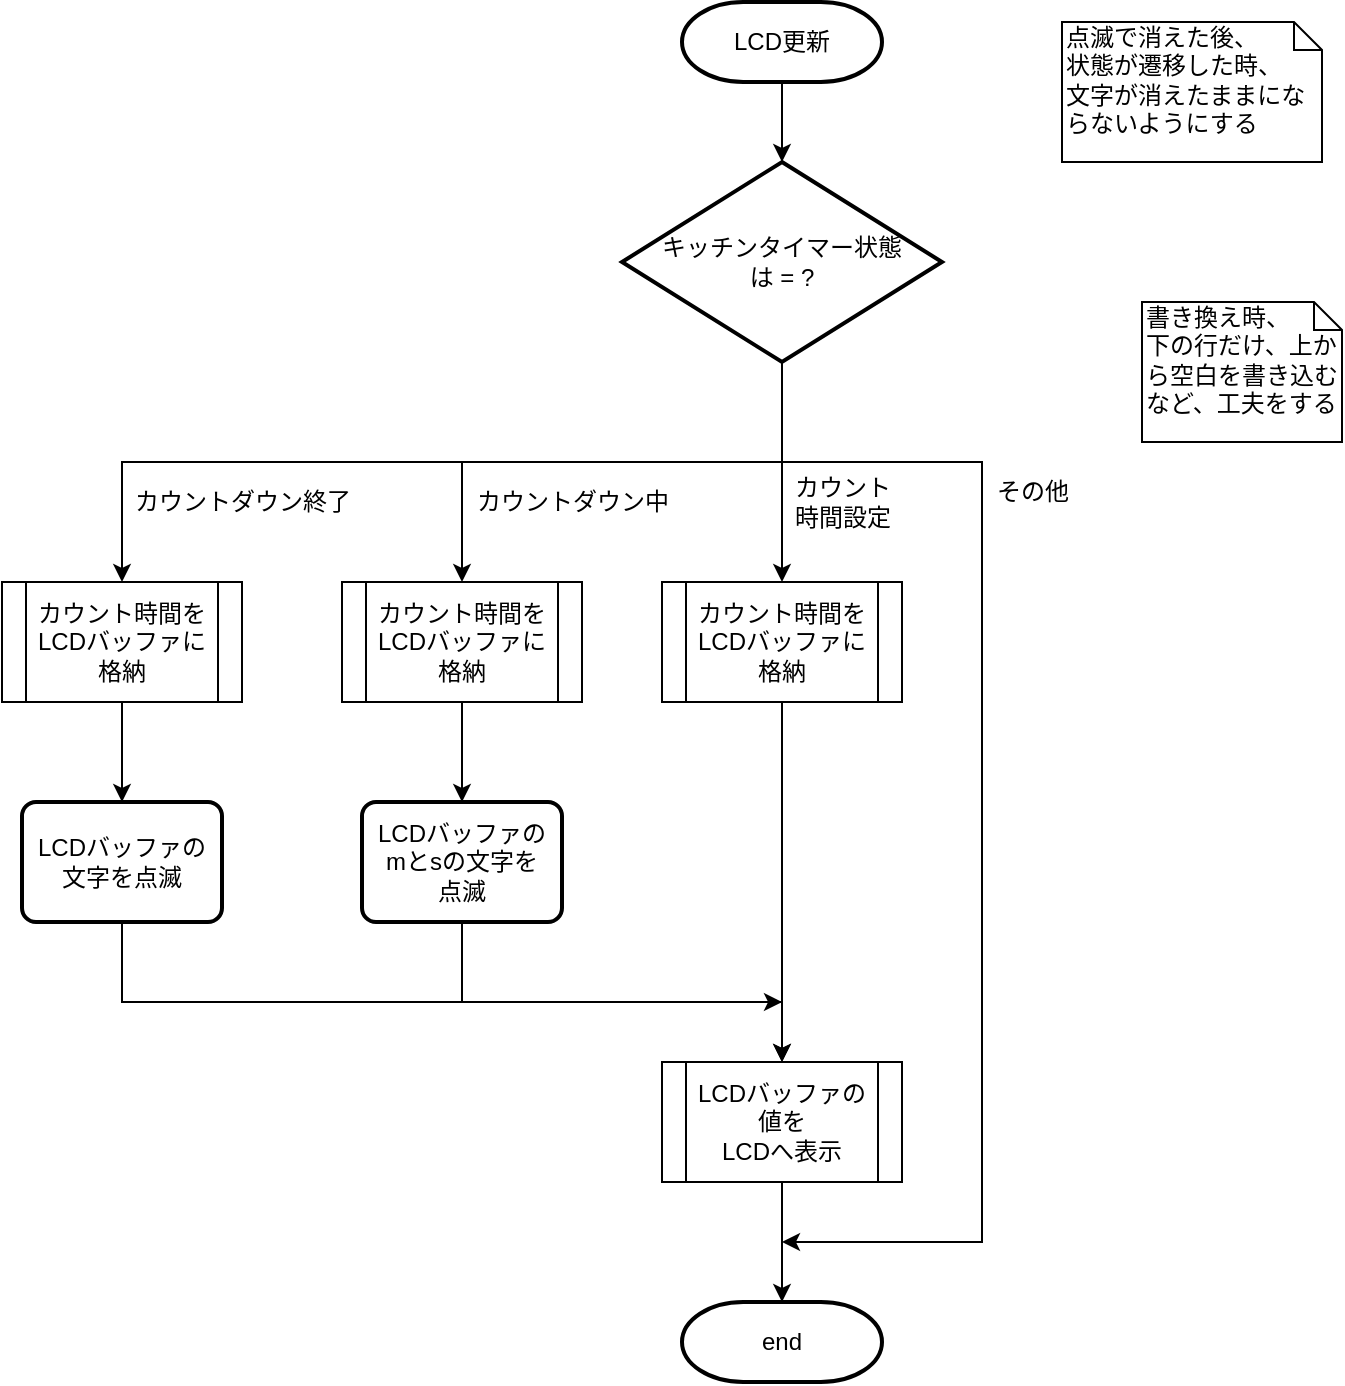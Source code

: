 <mxfile version="13.3.9" type="device" pages="2"><diagram id="C5RBs43oDa-KdzZeNtuy" name="LCDClass"><mxGraphModel dx="1527" dy="813" grid="1" gridSize="10" guides="1" tooltips="1" connect="1" arrows="1" fold="1" page="1" pageScale="1" pageWidth="827" pageHeight="1169" math="0" shadow="0"><root><mxCell id="WIyWlLk6GJQsqaUBKTNV-0"/><mxCell id="WIyWlLk6GJQsqaUBKTNV-1" parent="WIyWlLk6GJQsqaUBKTNV-0"/><mxCell id="Q0TZumz5n5FIn2omMGrg-6" value="" style="edgeStyle=orthogonalEdgeStyle;rounded=0;orthogonalLoop=1;jettySize=auto;html=1;" parent="WIyWlLk6GJQsqaUBKTNV-1" source="Q0TZumz5n5FIn2omMGrg-0" target="Q0TZumz5n5FIn2omMGrg-3" edge="1"><mxGeometry relative="1" as="geometry"/></mxCell><mxCell id="Q0TZumz5n5FIn2omMGrg-0" value="LCD更新" style="strokeWidth=2;html=1;shape=mxgraph.flowchart.terminator;whiteSpace=wrap;" parent="WIyWlLk6GJQsqaUBKTNV-1" vertex="1"><mxGeometry x="-450" y="50" width="100" height="40" as="geometry"/></mxCell><mxCell id="Q0TZumz5n5FIn2omMGrg-1" value="end" style="strokeWidth=2;html=1;shape=mxgraph.flowchart.terminator;whiteSpace=wrap;" parent="WIyWlLk6GJQsqaUBKTNV-1" vertex="1"><mxGeometry x="-450" y="700" width="100" height="40" as="geometry"/></mxCell><mxCell id="Q0TZumz5n5FIn2omMGrg-8" value="" style="edgeStyle=orthogonalEdgeStyle;rounded=0;orthogonalLoop=1;jettySize=auto;html=1;entryX=0.5;entryY=0;entryDx=0;entryDy=0;" parent="WIyWlLk6GJQsqaUBKTNV-1" source="Q0TZumz5n5FIn2omMGrg-2" target="Q0TZumz5n5FIn2omMGrg-12" edge="1"><mxGeometry relative="1" as="geometry"><mxPoint x="-400" y="450" as="targetPoint"/><Array as="points"/></mxGeometry></mxCell><mxCell id="Q0TZumz5n5FIn2omMGrg-2" value="カウント時間を&lt;br&gt;LCDバッファに&lt;br&gt;格納" style="shape=process;whiteSpace=wrap;html=1;backgroundOutline=1;" parent="WIyWlLk6GJQsqaUBKTNV-1" vertex="1"><mxGeometry x="-460" y="340" width="120" height="60" as="geometry"/></mxCell><mxCell id="Q0TZumz5n5FIn2omMGrg-5" value="" style="edgeStyle=orthogonalEdgeStyle;rounded=0;orthogonalLoop=1;jettySize=auto;html=1;" parent="WIyWlLk6GJQsqaUBKTNV-1" source="Q0TZumz5n5FIn2omMGrg-3" target="Q0TZumz5n5FIn2omMGrg-2" edge="1"><mxGeometry relative="1" as="geometry"/></mxCell><mxCell id="Q0TZumz5n5FIn2omMGrg-10" style="edgeStyle=orthogonalEdgeStyle;rounded=0;orthogonalLoop=1;jettySize=auto;html=1;entryX=0.5;entryY=0;entryDx=0;entryDy=0;" parent="WIyWlLk6GJQsqaUBKTNV-1" source="Q0TZumz5n5FIn2omMGrg-3" target="Q0TZumz5n5FIn2omMGrg-9" edge="1"><mxGeometry relative="1" as="geometry"><Array as="points"><mxPoint x="-400" y="280"/><mxPoint x="-560" y="280"/></Array></mxGeometry></mxCell><mxCell id="SOvnZX-gJVzO9EQqvEwi-1" style="edgeStyle=orthogonalEdgeStyle;rounded=0;orthogonalLoop=1;jettySize=auto;html=1;" parent="WIyWlLk6GJQsqaUBKTNV-1" source="Q0TZumz5n5FIn2omMGrg-3" target="SOvnZX-gJVzO9EQqvEwi-0" edge="1"><mxGeometry relative="1" as="geometry"><Array as="points"><mxPoint x="-400" y="280"/><mxPoint x="-730" y="280"/></Array></mxGeometry></mxCell><mxCell id="zXx9R9eCP3yKft03Yk4m-0" style="edgeStyle=orthogonalEdgeStyle;rounded=0;orthogonalLoop=1;jettySize=auto;html=1;" parent="WIyWlLk6GJQsqaUBKTNV-1" source="Q0TZumz5n5FIn2omMGrg-3" edge="1"><mxGeometry relative="1" as="geometry"><mxPoint x="-400" y="670" as="targetPoint"/><Array as="points"><mxPoint x="-400" y="280"/><mxPoint x="-300" y="280"/><mxPoint x="-300" y="670"/><mxPoint x="-400" y="670"/></Array></mxGeometry></mxCell><mxCell id="Q0TZumz5n5FIn2omMGrg-3" value="キッチンタイマー状態&lt;br&gt;は = ?" style="strokeWidth=2;html=1;shape=mxgraph.flowchart.decision;whiteSpace=wrap;" parent="WIyWlLk6GJQsqaUBKTNV-1" vertex="1"><mxGeometry x="-480" y="130" width="160" height="100" as="geometry"/></mxCell><mxCell id="Q0TZumz5n5FIn2omMGrg-4" style="edgeStyle=orthogonalEdgeStyle;rounded=0;orthogonalLoop=1;jettySize=auto;html=1;exitX=0.5;exitY=1;exitDx=0;exitDy=0;" parent="WIyWlLk6GJQsqaUBKTNV-1" source="Q0TZumz5n5FIn2omMGrg-2" target="Q0TZumz5n5FIn2omMGrg-2" edge="1"><mxGeometry relative="1" as="geometry"/></mxCell><mxCell id="Q0TZumz5n5FIn2omMGrg-7" value="カウント&lt;br&gt;時間設定" style="text;html=1;align=center;verticalAlign=middle;resizable=0;points=[];autosize=1;" parent="WIyWlLk6GJQsqaUBKTNV-1" vertex="1"><mxGeometry x="-400" y="285" width="60" height="30" as="geometry"/></mxCell><mxCell id="Q0TZumz5n5FIn2omMGrg-14" value="" style="edgeStyle=orthogonalEdgeStyle;rounded=0;orthogonalLoop=1;jettySize=auto;html=1;entryX=0.5;entryY=0;entryDx=0;entryDy=0;" parent="WIyWlLk6GJQsqaUBKTNV-1" source="Q0TZumz5n5FIn2omMGrg-9" edge="1"><mxGeometry relative="1" as="geometry"><mxPoint x="-560" y="450" as="targetPoint"/></mxGeometry></mxCell><mxCell id="Q0TZumz5n5FIn2omMGrg-9" value="カウント時間をLCDバッファに&lt;br&gt;格納" style="shape=process;whiteSpace=wrap;html=1;backgroundOutline=1;" parent="WIyWlLk6GJQsqaUBKTNV-1" vertex="1"><mxGeometry x="-620" y="340" width="120" height="60" as="geometry"/></mxCell><mxCell id="Q0TZumz5n5FIn2omMGrg-11" value="カウントダウン中" style="text;html=1;align=center;verticalAlign=middle;resizable=0;points=[];autosize=1;" parent="WIyWlLk6GJQsqaUBKTNV-1" vertex="1"><mxGeometry x="-560" y="290" width="110" height="20" as="geometry"/></mxCell><mxCell id="Q0TZumz5n5FIn2omMGrg-16" value="" style="edgeStyle=orthogonalEdgeStyle;rounded=0;orthogonalLoop=1;jettySize=auto;html=1;" parent="WIyWlLk6GJQsqaUBKTNV-1" source="Q0TZumz5n5FIn2omMGrg-12" target="Q0TZumz5n5FIn2omMGrg-1" edge="1"><mxGeometry relative="1" as="geometry"/></mxCell><mxCell id="Q0TZumz5n5FIn2omMGrg-12" value="LCDバッファの値を&lt;br&gt;LCDへ表示" style="shape=process;whiteSpace=wrap;html=1;backgroundOutline=1;" parent="WIyWlLk6GJQsqaUBKTNV-1" vertex="1"><mxGeometry x="-460" y="580" width="120" height="60" as="geometry"/></mxCell><mxCell id="SOvnZX-gJVzO9EQqvEwi-7" style="edgeStyle=orthogonalEdgeStyle;rounded=0;orthogonalLoop=1;jettySize=auto;html=1;entryX=0.5;entryY=0;entryDx=0;entryDy=0;" parent="WIyWlLk6GJQsqaUBKTNV-1" target="Q0TZumz5n5FIn2omMGrg-12" edge="1"><mxGeometry relative="1" as="geometry"><mxPoint x="-400" y="570" as="targetPoint"/><Array as="points"><mxPoint x="-560" y="550"/><mxPoint x="-400" y="550"/></Array><mxPoint x="-560.0" y="510" as="sourcePoint"/></mxGeometry></mxCell><mxCell id="SOvnZX-gJVzO9EQqvEwi-4" value="" style="edgeStyle=orthogonalEdgeStyle;rounded=0;orthogonalLoop=1;jettySize=auto;html=1;" parent="WIyWlLk6GJQsqaUBKTNV-1" source="SOvnZX-gJVzO9EQqvEwi-0" edge="1"><mxGeometry relative="1" as="geometry"><mxPoint x="-730" y="450" as="targetPoint"/></mxGeometry></mxCell><mxCell id="SOvnZX-gJVzO9EQqvEwi-0" value="カウント時間をLCDバッファに&lt;br&gt;格納" style="shape=process;whiteSpace=wrap;html=1;backgroundOutline=1;" parent="WIyWlLk6GJQsqaUBKTNV-1" vertex="1"><mxGeometry x="-790" y="340" width="120" height="60" as="geometry"/></mxCell><mxCell id="SOvnZX-gJVzO9EQqvEwi-2" value="カウントダウン終了" style="text;html=1;align=center;verticalAlign=middle;resizable=0;points=[];autosize=1;" parent="WIyWlLk6GJQsqaUBKTNV-1" vertex="1"><mxGeometry x="-730" y="290" width="120" height="20" as="geometry"/></mxCell><mxCell id="SOvnZX-gJVzO9EQqvEwi-8" style="edgeStyle=orthogonalEdgeStyle;rounded=0;orthogonalLoop=1;jettySize=auto;html=1;" parent="WIyWlLk6GJQsqaUBKTNV-1" edge="1"><mxGeometry relative="1" as="geometry"><Array as="points"><mxPoint x="-730" y="550"/><mxPoint x="-400" y="550"/></Array><mxPoint x="-730.0" y="510" as="sourcePoint"/><mxPoint x="-400" y="550" as="targetPoint"/></mxGeometry></mxCell><mxCell id="YJnv_f1Vfk9ZUcFDrmWs-0" value="&lt;span&gt;LCDバッファの&lt;br&gt;mとsの文字を&lt;/span&gt;&lt;br&gt;&lt;span&gt;点滅&lt;/span&gt;" style="rounded=1;whiteSpace=wrap;html=1;absoluteArcSize=1;arcSize=14;strokeWidth=2;" parent="WIyWlLk6GJQsqaUBKTNV-1" vertex="1"><mxGeometry x="-610" y="450" width="100" height="60" as="geometry"/></mxCell><mxCell id="YJnv_f1Vfk9ZUcFDrmWs-1" value="LCDバッファの&lt;br&gt;文字を点滅" style="rounded=1;whiteSpace=wrap;html=1;absoluteArcSize=1;arcSize=14;strokeWidth=2;" parent="WIyWlLk6GJQsqaUBKTNV-1" vertex="1"><mxGeometry x="-780" y="450" width="100" height="60" as="geometry"/></mxCell><mxCell id="zXx9R9eCP3yKft03Yk4m-1" value="その他" style="text;html=1;align=center;verticalAlign=middle;resizable=0;points=[];autosize=1;" parent="WIyWlLk6GJQsqaUBKTNV-1" vertex="1"><mxGeometry x="-300" y="285" width="50" height="20" as="geometry"/></mxCell><mxCell id="JvnzBNI4ILeZBsacii81-0" value="点滅で消えた後、&lt;br&gt;状態が遷移した時、&lt;br&gt;文字が消えたままにならないようにする" style="shape=note;whiteSpace=wrap;html=1;size=14;verticalAlign=top;align=left;spacingTop=-6;" parent="WIyWlLk6GJQsqaUBKTNV-1" vertex="1"><mxGeometry x="-260" y="60" width="130" height="70" as="geometry"/></mxCell><mxCell id="1AJbq8Jh43MuYNlVWj0r-0" value="書き換え時、&lt;br&gt;下の行だけ、上から空白を書き込むなど、工夫をする" style="shape=note;whiteSpace=wrap;html=1;size=14;verticalAlign=top;align=left;spacingTop=-6;" vertex="1" parent="WIyWlLk6GJQsqaUBKTNV-1"><mxGeometry x="-220" y="200" width="100" height="70" as="geometry"/></mxCell></root></mxGraphModel></diagram><diagram id="_-Iyv4DI2a5DuDZpgIP4" name="変更記録"><mxGraphModel dx="1326" dy="806" grid="1" gridSize="10" guides="1" tooltips="1" connect="1" arrows="1" fold="1" page="1" pageScale="1" pageWidth="827" pageHeight="1169" math="0" shadow="0"><root><mxCell id="5WyDdJvwsiC_Gk790C_T-0"/><mxCell id="5WyDdJvwsiC_Gk790C_T-1" parent="5WyDdJvwsiC_Gk790C_T-0"/><mxCell id="5WyDdJvwsiC_Gk790C_T-4" value="2020/07/04&lt;br&gt;&lt;br&gt;v0.1&lt;br&gt;&lt;br&gt;作成" style="shape=note;whiteSpace=wrap;html=1;size=14;verticalAlign=top;align=left;spacingTop=-6;" parent="5WyDdJvwsiC_Gk790C_T-1" vertex="1"><mxGeometry x="180" y="120" width="100" height="140" as="geometry"/></mxCell><mxCell id="-tD5F1gHb3bJ585vm0zy-0" value="2020/07/10&lt;br&gt;&lt;br&gt;v0.2&lt;br&gt;&lt;br&gt;書き込み準備の表現を、LCDバッファに格納に変更" style="shape=note;whiteSpace=wrap;html=1;size=14;verticalAlign=top;align=left;spacingTop=-6;" parent="5WyDdJvwsiC_Gk790C_T-1" vertex="1"><mxGeometry x="364" y="120" width="100" height="140" as="geometry"/></mxCell><mxCell id="65yxG1VbRhPS_b-qEXHB-0" value="2020/07/13&lt;br&gt;&lt;br&gt;v0.3&lt;br&gt;&lt;br&gt;カウントダウン一時停止状態の流れを削除&lt;br&gt;その他の状態時、そのまま何もしない&lt;br&gt;2回目設計レビュー後&lt;br&gt;アドバイス追記" style="shape=note;whiteSpace=wrap;html=1;size=14;verticalAlign=top;align=left;spacingTop=-6;" parent="5WyDdJvwsiC_Gk790C_T-1" vertex="1"><mxGeometry x="540" y="119" width="160" height="291" as="geometry"/></mxCell></root></mxGraphModel></diagram></mxfile>